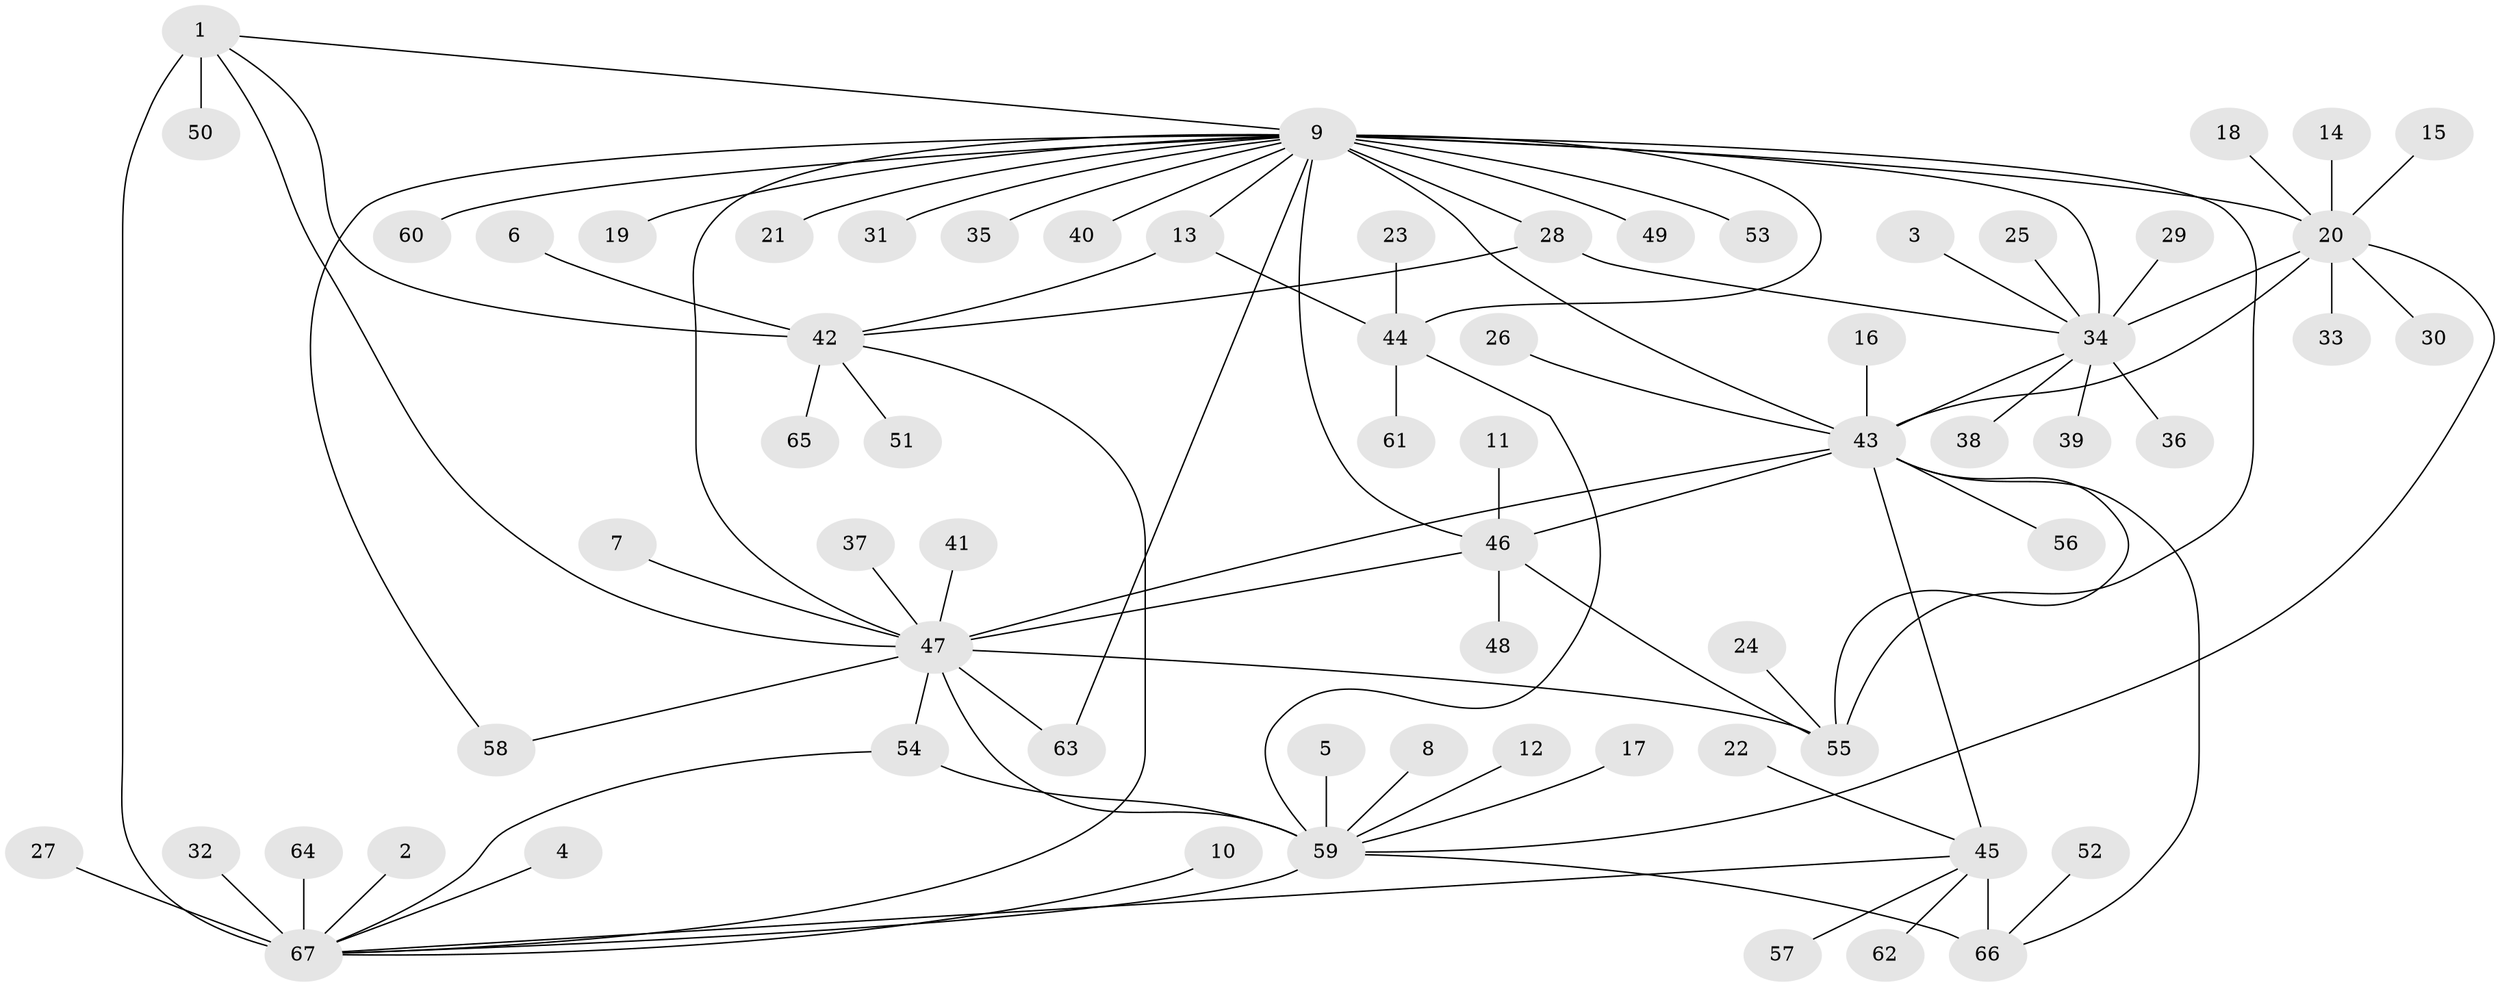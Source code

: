 // original degree distribution, {9: 0.022388059701492536, 7: 0.05970149253731343, 6: 0.022388059701492536, 8: 0.03731343283582089, 12: 0.022388059701492536, 10: 0.022388059701492536, 16: 0.007462686567164179, 14: 0.007462686567164179, 5: 0.022388059701492536, 11: 0.014925373134328358, 1: 0.5597014925373134, 3: 0.05223880597014925, 2: 0.14925373134328357}
// Generated by graph-tools (version 1.1) at 2025/50/03/09/25 03:50:29]
// undirected, 67 vertices, 91 edges
graph export_dot {
graph [start="1"]
  node [color=gray90,style=filled];
  1;
  2;
  3;
  4;
  5;
  6;
  7;
  8;
  9;
  10;
  11;
  12;
  13;
  14;
  15;
  16;
  17;
  18;
  19;
  20;
  21;
  22;
  23;
  24;
  25;
  26;
  27;
  28;
  29;
  30;
  31;
  32;
  33;
  34;
  35;
  36;
  37;
  38;
  39;
  40;
  41;
  42;
  43;
  44;
  45;
  46;
  47;
  48;
  49;
  50;
  51;
  52;
  53;
  54;
  55;
  56;
  57;
  58;
  59;
  60;
  61;
  62;
  63;
  64;
  65;
  66;
  67;
  1 -- 9 [weight=1.0];
  1 -- 42 [weight=3.0];
  1 -- 47 [weight=2.0];
  1 -- 50 [weight=1.0];
  1 -- 67 [weight=6.0];
  2 -- 67 [weight=1.0];
  3 -- 34 [weight=1.0];
  4 -- 67 [weight=1.0];
  5 -- 59 [weight=1.0];
  6 -- 42 [weight=1.0];
  7 -- 47 [weight=1.0];
  8 -- 59 [weight=1.0];
  9 -- 13 [weight=1.0];
  9 -- 19 [weight=1.0];
  9 -- 20 [weight=2.0];
  9 -- 21 [weight=1.0];
  9 -- 28 [weight=1.0];
  9 -- 31 [weight=1.0];
  9 -- 34 [weight=4.0];
  9 -- 35 [weight=1.0];
  9 -- 40 [weight=1.0];
  9 -- 43 [weight=1.0];
  9 -- 44 [weight=1.0];
  9 -- 46 [weight=2.0];
  9 -- 47 [weight=1.0];
  9 -- 49 [weight=1.0];
  9 -- 53 [weight=1.0];
  9 -- 55 [weight=2.0];
  9 -- 58 [weight=1.0];
  9 -- 60 [weight=2.0];
  9 -- 63 [weight=1.0];
  10 -- 67 [weight=1.0];
  11 -- 46 [weight=1.0];
  12 -- 59 [weight=1.0];
  13 -- 42 [weight=1.0];
  13 -- 44 [weight=1.0];
  14 -- 20 [weight=1.0];
  15 -- 20 [weight=1.0];
  16 -- 43 [weight=1.0];
  17 -- 59 [weight=1.0];
  18 -- 20 [weight=1.0];
  20 -- 30 [weight=1.0];
  20 -- 33 [weight=1.0];
  20 -- 34 [weight=6.0];
  20 -- 43 [weight=1.0];
  20 -- 59 [weight=1.0];
  22 -- 45 [weight=1.0];
  23 -- 44 [weight=1.0];
  24 -- 55 [weight=1.0];
  25 -- 34 [weight=1.0];
  26 -- 43 [weight=1.0];
  27 -- 67 [weight=1.0];
  28 -- 34 [weight=1.0];
  28 -- 42 [weight=1.0];
  29 -- 34 [weight=1.0];
  32 -- 67 [weight=1.0];
  34 -- 36 [weight=1.0];
  34 -- 38 [weight=1.0];
  34 -- 39 [weight=1.0];
  34 -- 43 [weight=1.0];
  37 -- 47 [weight=1.0];
  41 -- 47 [weight=1.0];
  42 -- 51 [weight=1.0];
  42 -- 65 [weight=1.0];
  42 -- 67 [weight=2.0];
  43 -- 45 [weight=4.0];
  43 -- 46 [weight=2.0];
  43 -- 47 [weight=1.0];
  43 -- 55 [weight=1.0];
  43 -- 56 [weight=1.0];
  43 -- 66 [weight=1.0];
  44 -- 59 [weight=1.0];
  44 -- 61 [weight=1.0];
  45 -- 57 [weight=1.0];
  45 -- 62 [weight=1.0];
  45 -- 66 [weight=4.0];
  45 -- 67 [weight=1.0];
  46 -- 47 [weight=2.0];
  46 -- 48 [weight=1.0];
  46 -- 55 [weight=2.0];
  47 -- 54 [weight=1.0];
  47 -- 55 [weight=1.0];
  47 -- 58 [weight=1.0];
  47 -- 59 [weight=1.0];
  47 -- 63 [weight=1.0];
  52 -- 66 [weight=1.0];
  54 -- 59 [weight=5.0];
  54 -- 67 [weight=1.0];
  59 -- 66 [weight=1.0];
  59 -- 67 [weight=1.0];
  64 -- 67 [weight=1.0];
}
